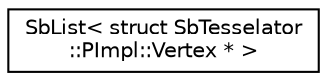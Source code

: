 digraph "Graphical Class Hierarchy"
{
 // LATEX_PDF_SIZE
  edge [fontname="Helvetica",fontsize="10",labelfontname="Helvetica",labelfontsize="10"];
  node [fontname="Helvetica",fontsize="10",shape=record];
  rankdir="LR";
  Node0 [label="SbList\< struct SbTesselator\l::PImpl::Vertex * \>",height=0.2,width=0.4,color="black", fillcolor="white", style="filled",URL="$classSbList.html",tooltip=" "];
}
